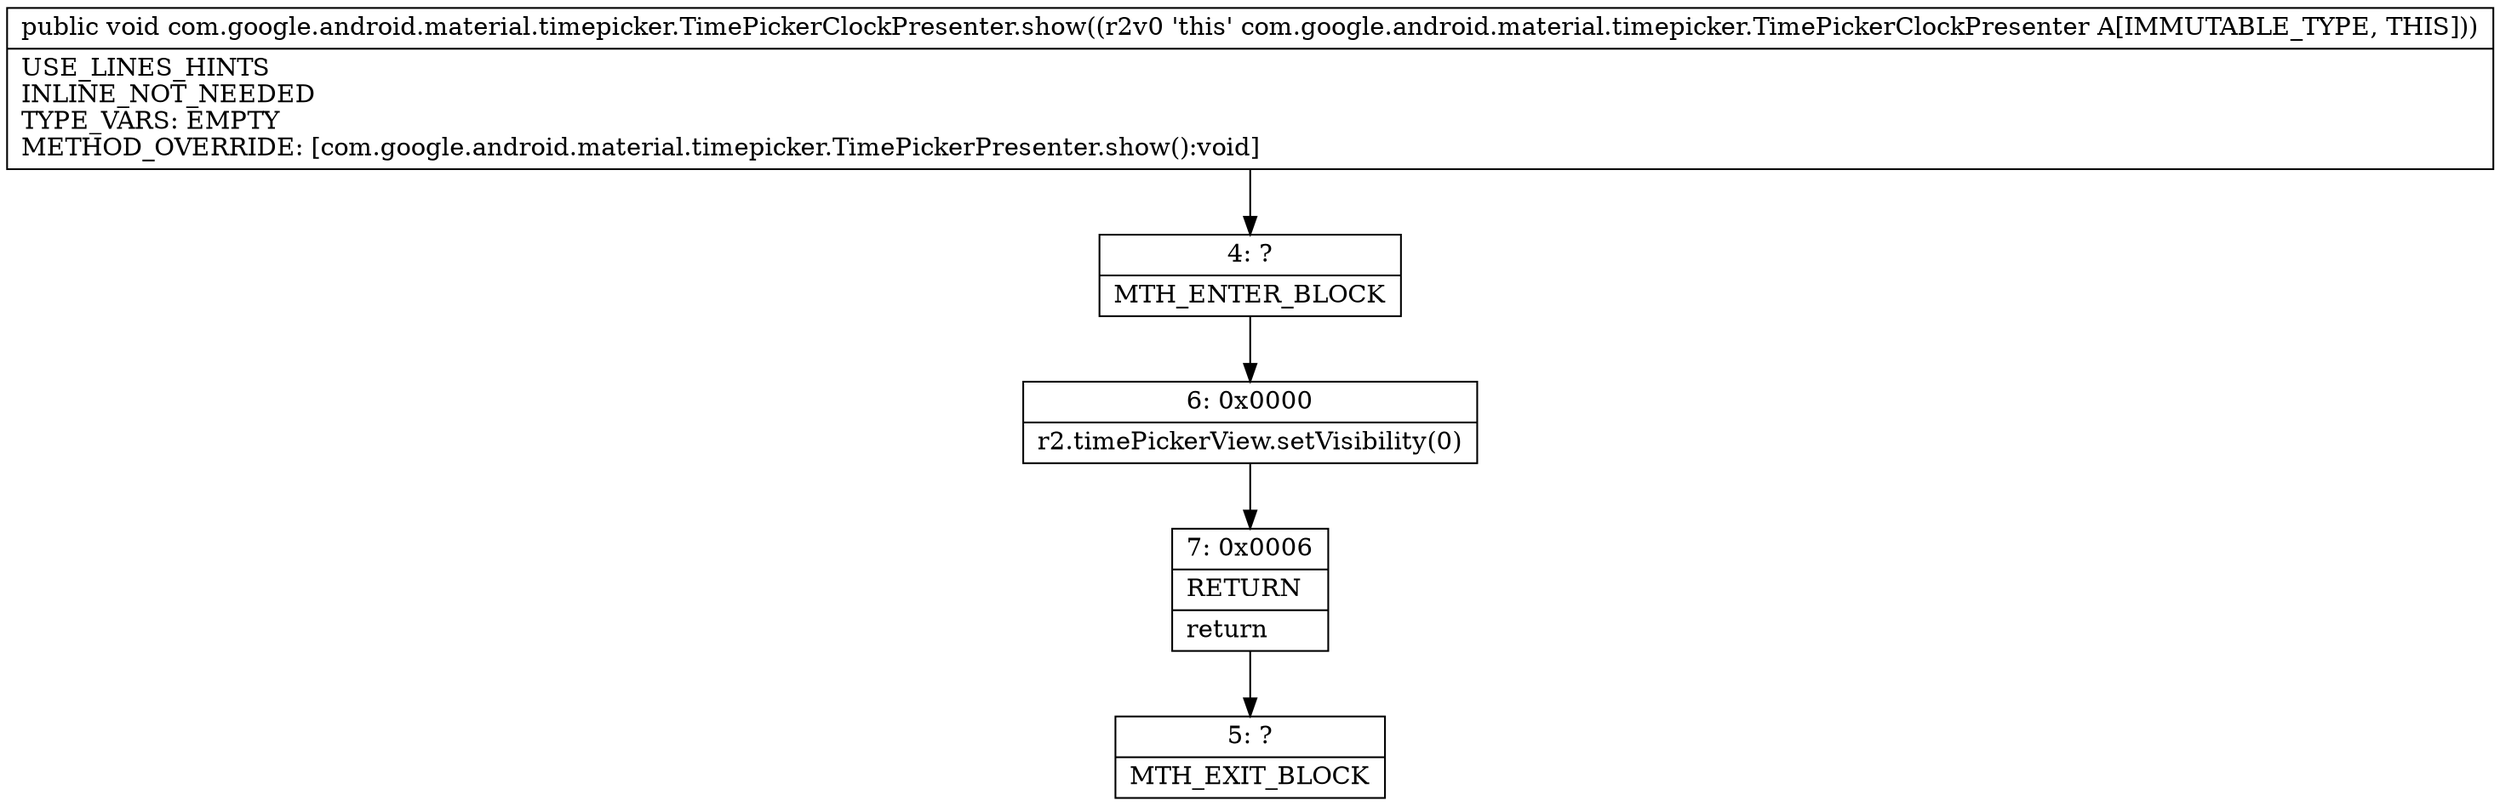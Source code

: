digraph "CFG forcom.google.android.material.timepicker.TimePickerClockPresenter.show()V" {
Node_4 [shape=record,label="{4\:\ ?|MTH_ENTER_BLOCK\l}"];
Node_6 [shape=record,label="{6\:\ 0x0000|r2.timePickerView.setVisibility(0)\l}"];
Node_7 [shape=record,label="{7\:\ 0x0006|RETURN\l|return\l}"];
Node_5 [shape=record,label="{5\:\ ?|MTH_EXIT_BLOCK\l}"];
MethodNode[shape=record,label="{public void com.google.android.material.timepicker.TimePickerClockPresenter.show((r2v0 'this' com.google.android.material.timepicker.TimePickerClockPresenter A[IMMUTABLE_TYPE, THIS]))  | USE_LINES_HINTS\lINLINE_NOT_NEEDED\lTYPE_VARS: EMPTY\lMETHOD_OVERRIDE: [com.google.android.material.timepicker.TimePickerPresenter.show():void]\l}"];
MethodNode -> Node_4;Node_4 -> Node_6;
Node_6 -> Node_7;
Node_7 -> Node_5;
}

